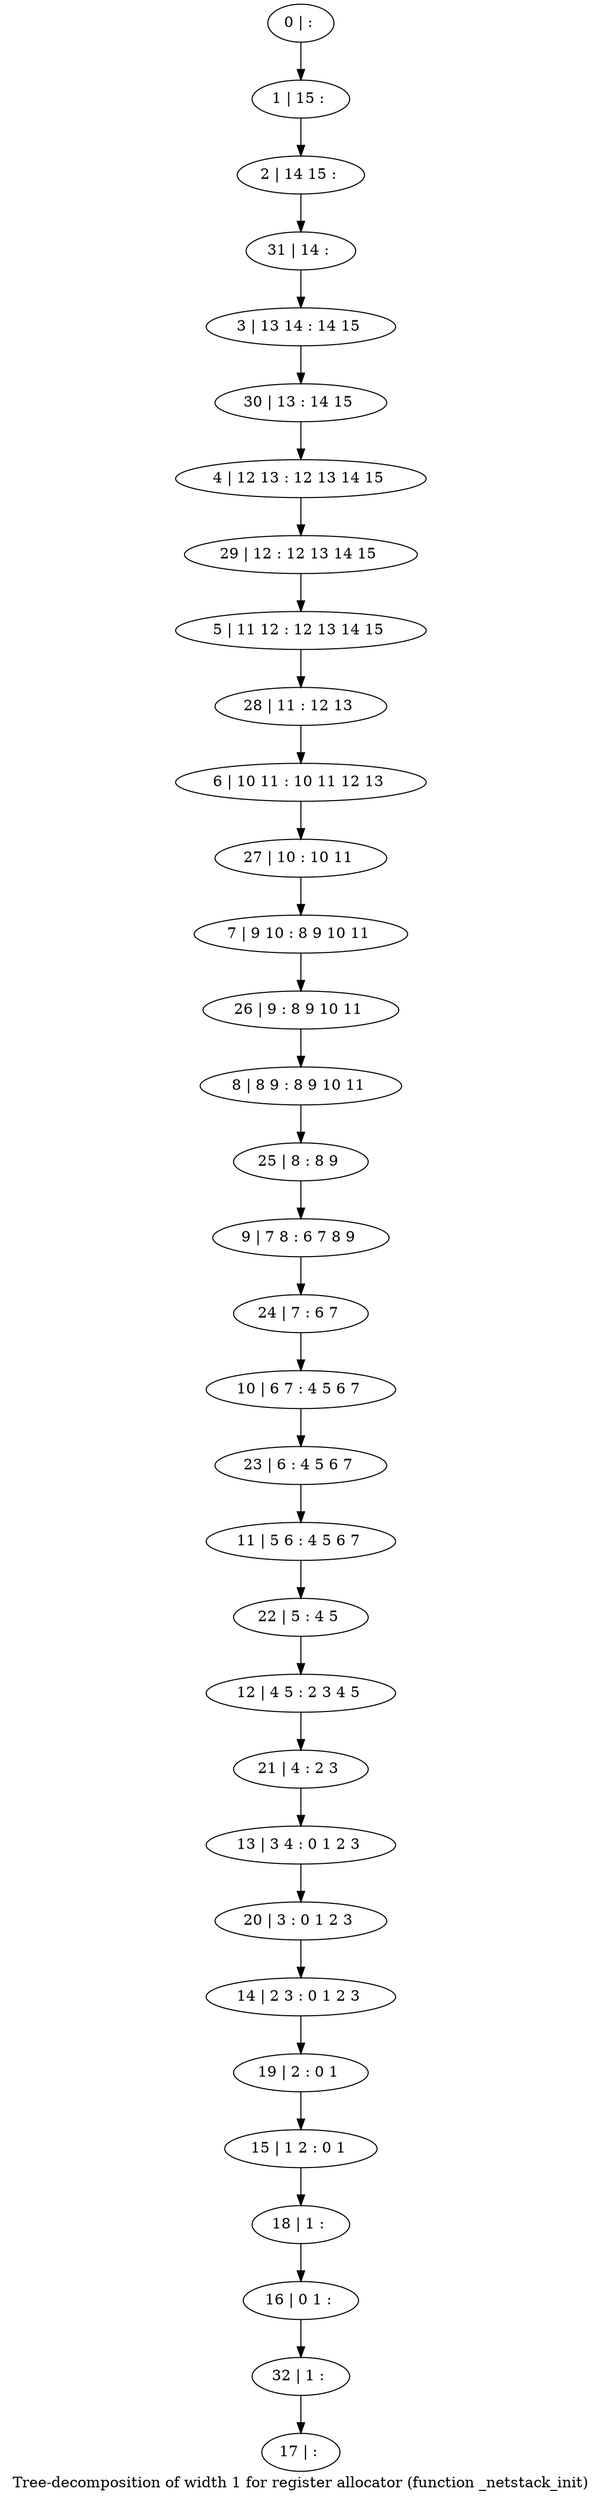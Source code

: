 digraph G {
graph [label="Tree-decomposition of width 1 for register allocator (function _netstack_init)"]
0[label="0 | : "];
1[label="1 | 15 : "];
2[label="2 | 14 15 : "];
3[label="3 | 13 14 : 14 15 "];
4[label="4 | 12 13 : 12 13 14 15 "];
5[label="5 | 11 12 : 12 13 14 15 "];
6[label="6 | 10 11 : 10 11 12 13 "];
7[label="7 | 9 10 : 8 9 10 11 "];
8[label="8 | 8 9 : 8 9 10 11 "];
9[label="9 | 7 8 : 6 7 8 9 "];
10[label="10 | 6 7 : 4 5 6 7 "];
11[label="11 | 5 6 : 4 5 6 7 "];
12[label="12 | 4 5 : 2 3 4 5 "];
13[label="13 | 3 4 : 0 1 2 3 "];
14[label="14 | 2 3 : 0 1 2 3 "];
15[label="15 | 1 2 : 0 1 "];
16[label="16 | 0 1 : "];
17[label="17 | : "];
18[label="18 | 1 : "];
19[label="19 | 2 : 0 1 "];
20[label="20 | 3 : 0 1 2 3 "];
21[label="21 | 4 : 2 3 "];
22[label="22 | 5 : 4 5 "];
23[label="23 | 6 : 4 5 6 7 "];
24[label="24 | 7 : 6 7 "];
25[label="25 | 8 : 8 9 "];
26[label="26 | 9 : 8 9 10 11 "];
27[label="27 | 10 : 10 11 "];
28[label="28 | 11 : 12 13 "];
29[label="29 | 12 : 12 13 14 15 "];
30[label="30 | 13 : 14 15 "];
31[label="31 | 14 : "];
32[label="32 | 1 : "];
0->1 ;
1->2 ;
18->16 ;
15->18 ;
19->15 ;
14->19 ;
20->14 ;
13->20 ;
21->13 ;
12->21 ;
22->12 ;
11->22 ;
23->11 ;
10->23 ;
24->10 ;
9->24 ;
25->9 ;
8->25 ;
26->8 ;
7->26 ;
27->7 ;
6->27 ;
28->6 ;
5->28 ;
29->5 ;
4->29 ;
30->4 ;
3->30 ;
31->3 ;
2->31 ;
32->17 ;
16->32 ;
}
